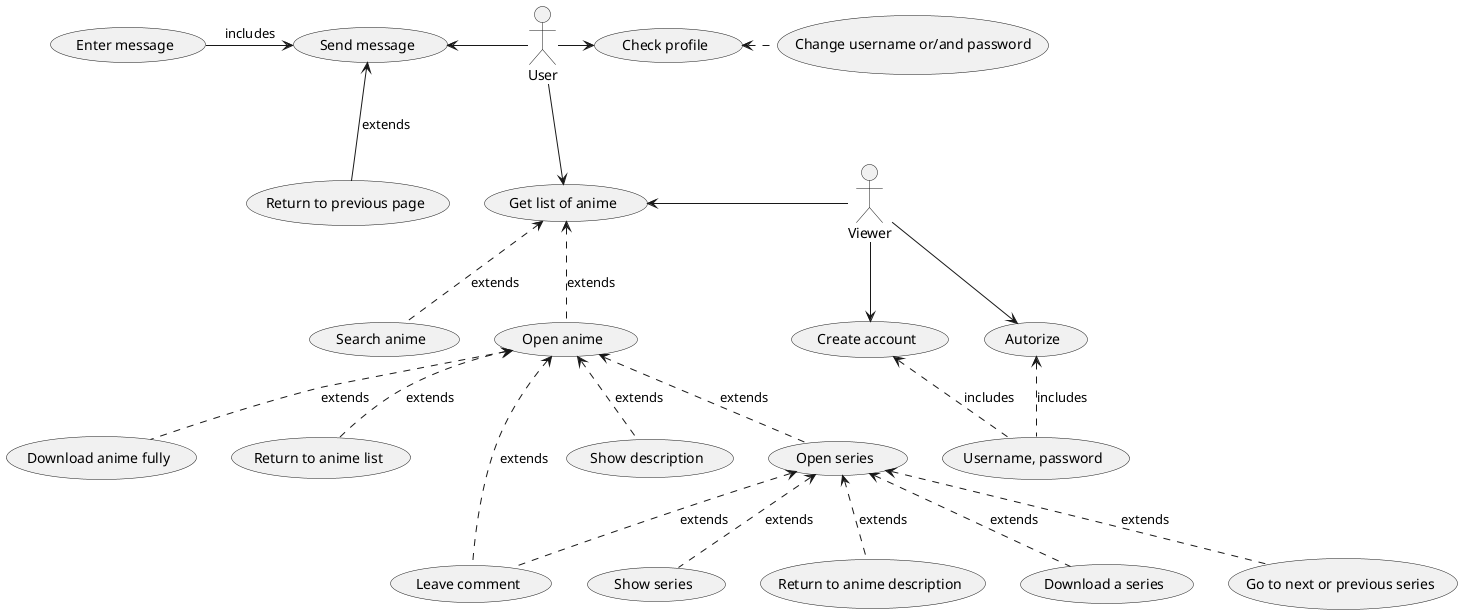 @startuml usecase

actor Viewer
actor User

(Get list of anime) as animeList

Viewer --> (Autorize)
Viewer --> (Create account)
Viewer -left-> animeList
(Autorize) <.- (Username, password) : includes
(Create account) <.- (Username, password) : includes

(Check profile) as profile
User -> profile
profile <. (Change username or/and password)

User --> animeList
animeList <.- (Search anime) : extends
animeList <.- (Open anime) : extends
(Open anime) <.- (Show description) : extends
(Open anime) <.- (Open series) : extends
(Open anime) <.- (Download anime fully) : extends
(Open anime) <.- (Return to anime list) : extends
(Open anime) <.- (Leave comment) : extends
(Open series) <.- (Show series) : extends
(Open series) <.- (Return to anime description) : extends
(Open series) <.- (Download a series) : extends
(Open series) <.- (Go to next or previous series) : extends
(Open series) <.- (Leave comment) : extends


User -left-> (Send message)
(Send message) <-left- (Enter message) : includes
(Return to previous page) -up-> (Send message) : extends


@enduml